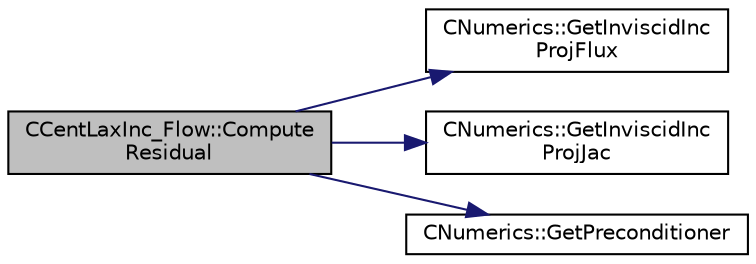 digraph "CCentLaxInc_Flow::ComputeResidual"
{
  edge [fontname="Helvetica",fontsize="10",labelfontname="Helvetica",labelfontsize="10"];
  node [fontname="Helvetica",fontsize="10",shape=record];
  rankdir="LR";
  Node10 [label="CCentLaxInc_Flow::Compute\lResidual",height=0.2,width=0.4,color="black", fillcolor="grey75", style="filled", fontcolor="black"];
  Node10 -> Node11 [color="midnightblue",fontsize="10",style="solid",fontname="Helvetica"];
  Node11 [label="CNumerics::GetInviscidInc\lProjFlux",height=0.2,width=0.4,color="black", fillcolor="white", style="filled",URL="$class_c_numerics.html#adcdcc6828546c3839c42841c8969294b",tooltip="Compute the projected inviscid flux vector for incompresible simulations. "];
  Node10 -> Node12 [color="midnightblue",fontsize="10",style="solid",fontname="Helvetica"];
  Node12 [label="CNumerics::GetInviscidInc\lProjJac",height=0.2,width=0.4,color="black", fillcolor="white", style="filled",URL="$class_c_numerics.html#a4171318afd284ce2cd316013ac5ce462",tooltip="Compute the projection of the inviscid Jacobian matrices (incompressible). "];
  Node10 -> Node13 [color="midnightblue",fontsize="10",style="solid",fontname="Helvetica"];
  Node13 [label="CNumerics::GetPreconditioner",height=0.2,width=0.4,color="black", fillcolor="white", style="filled",URL="$class_c_numerics.html#ac89fe0d475897e7f785b8e1b00f8eab6",tooltip="Compute the low speed preconditioning matrix. "];
}
